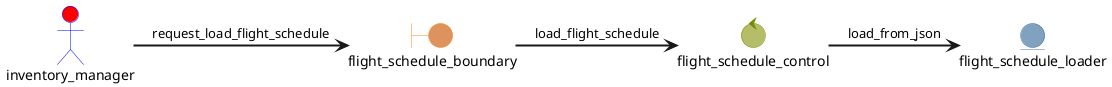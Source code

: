 @startuml
skinparam {
    ActorBackgroundColor red
    ActorBorderColor blue
    BoundaryBackgroundColor #de935f
    BoundaryBorderColor #f5871f
    ControlBackgroundColor #b5bd68
    ControlBorderColor #718c00
    DatabaseBackgroundColor #8abeb7
    DatabaseBorderColor #3e999f
    EntityBackgroundColor #81a2be
    EntityBorderColor #4271ae
}

actor inventory_manager
boundary flight_schedule_boundary
control flight_schedule_control
entity flight_schedule_loader

inventory_manager => flight_schedule_boundary: request_load_flight_schedule
flight_schedule_boundary => flight_schedule_control: load_flight_schedule
flight_schedule_control => flight_schedule_loader: load_from_json

@enduml
